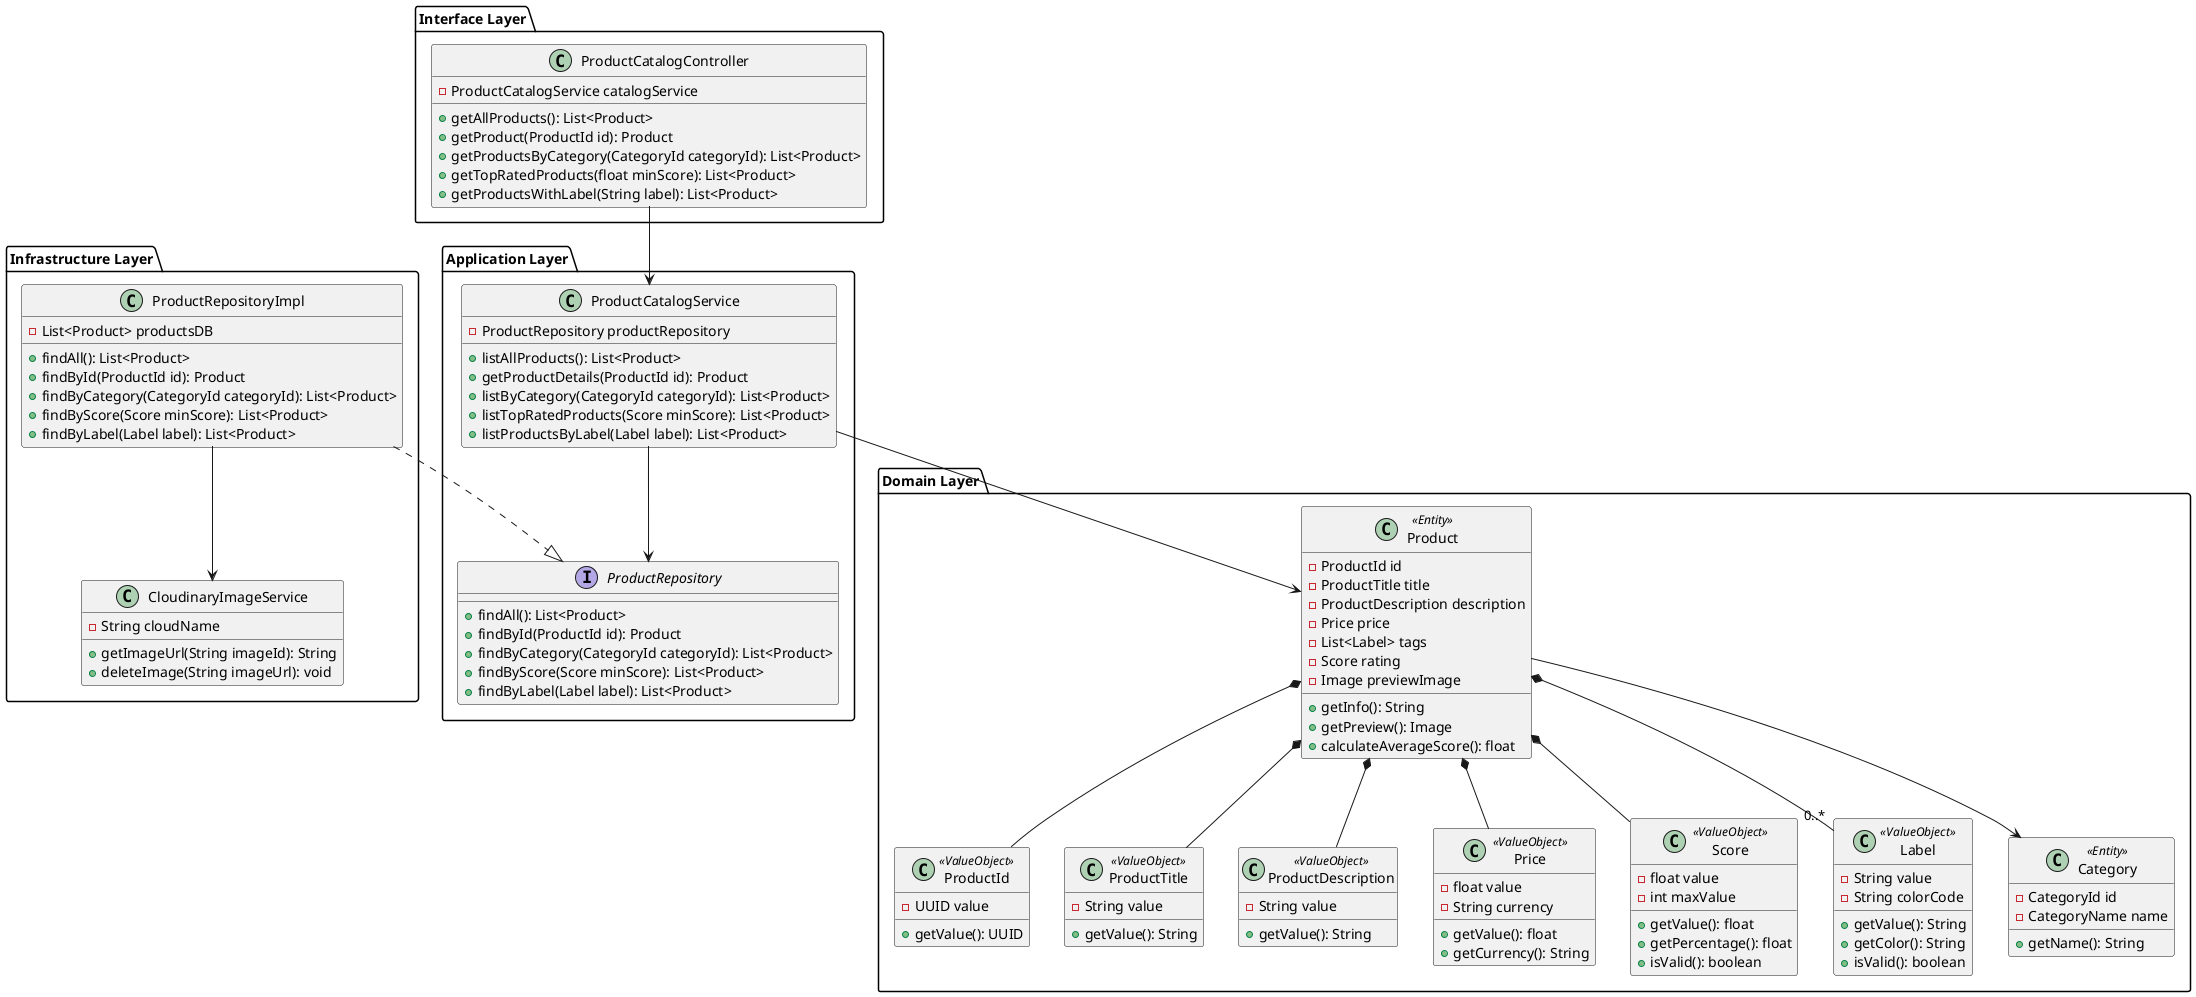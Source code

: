 @startuml
' =============================
' DOMAIN LAYER
' =============================
package "Domain Layer" {

  class ProductId <<ValueObject>> {
    - UUID value
    + getValue(): UUID
  }

  class ProductTitle <<ValueObject>> {
    - String value
    + getValue(): String
  }

  class ProductDescription <<ValueObject>> {
    - String value
    + getValue(): String
  }

  class Price <<ValueObject>> {
    - float value
    - String currency
    + getValue(): float
    + getCurrency(): String
  }

  class Score <<ValueObject>> {
    - float value
    - int maxValue
    + getValue(): float
    + getPercentage(): float
    + isValid(): boolean
  }

  class Label <<ValueObject>> {
    - String value
    - String colorCode
    + getValue(): String
    + getColor(): String
    + isValid(): boolean
  }

  class Product <<Entity>> {
    - ProductId id
    - ProductTitle title
    - ProductDescription description
    - Price price
    - List<Label> tags
    - Score rating
    - Image previewImage
    + getInfo(): String
    + getPreview(): Image
    + calculateAverageScore(): float
  }

  class Category <<Entity>> {
    - CategoryId id
    - CategoryName name
    + getName(): String
  }

  ' Relationships between Value Objects and Entities
  Product *-- ProductId
  Product *-- ProductTitle
  Product *-- ProductDescription
  Product *-- Price
  Product *-- Score
  Product *-- "0..*" Label
  
  ' Relationship between Product and Category
  Product --> Category

}

' =============================
' APPLICATION LAYER
' =============================
package "Application Layer" {

  interface ProductRepository {
    + findAll(): List<Product>
    + findById(ProductId id): Product
    + findByCategory(CategoryId categoryId): List<Product>
    + findByScore(Score minScore): List<Product>
    + findByLabel(Label label): List<Product>
  }

  class ProductCatalogService {
    - ProductRepository productRepository
    + listAllProducts(): List<Product>
    + getProductDetails(ProductId id): Product
    + listByCategory(CategoryId categoryId): List<Product>
    + listTopRatedProducts(Score minScore): List<Product>
    + listProductsByLabel(Label label): List<Product>
  }

  ProductCatalogService --> Product
  ProductCatalogService --> ProductRepository
}

' =============================
' INFRASTRUCTURE LAYER
' =============================
package "Infrastructure Layer" {

  class ProductRepositoryImpl {
    - List<Product> productsDB
    + findAll(): List<Product>
    + findById(ProductId id): Product
    + findByCategory(CategoryId categoryId): List<Product>
    + findByScore(Score minScore): List<Product>
    + findByLabel(Label label): List<Product>
  }

  class CloudinaryImageService {
    - String cloudName
    + getImageUrl(String imageId): String
    + deleteImage(String imageUrl): void
  }

  ProductRepositoryImpl --> CloudinaryImageService
  ProductRepositoryImpl ..|> ProductRepository
}

' =============================
' INTERFACE LAYER
' =============================
package "Interface Layer" {

  class ProductCatalogController {
    - ProductCatalogService catalogService
    + getAllProducts(): List<Product>
    + getProduct(ProductId id): Product
    + getProductsByCategory(CategoryId categoryId): List<Product>
    + getTopRatedProducts(float minScore): List<Product>
    + getProductsWithLabel(String label): List<Product>
  }

  ProductCatalogController --> ProductCatalogService
}
@enduml